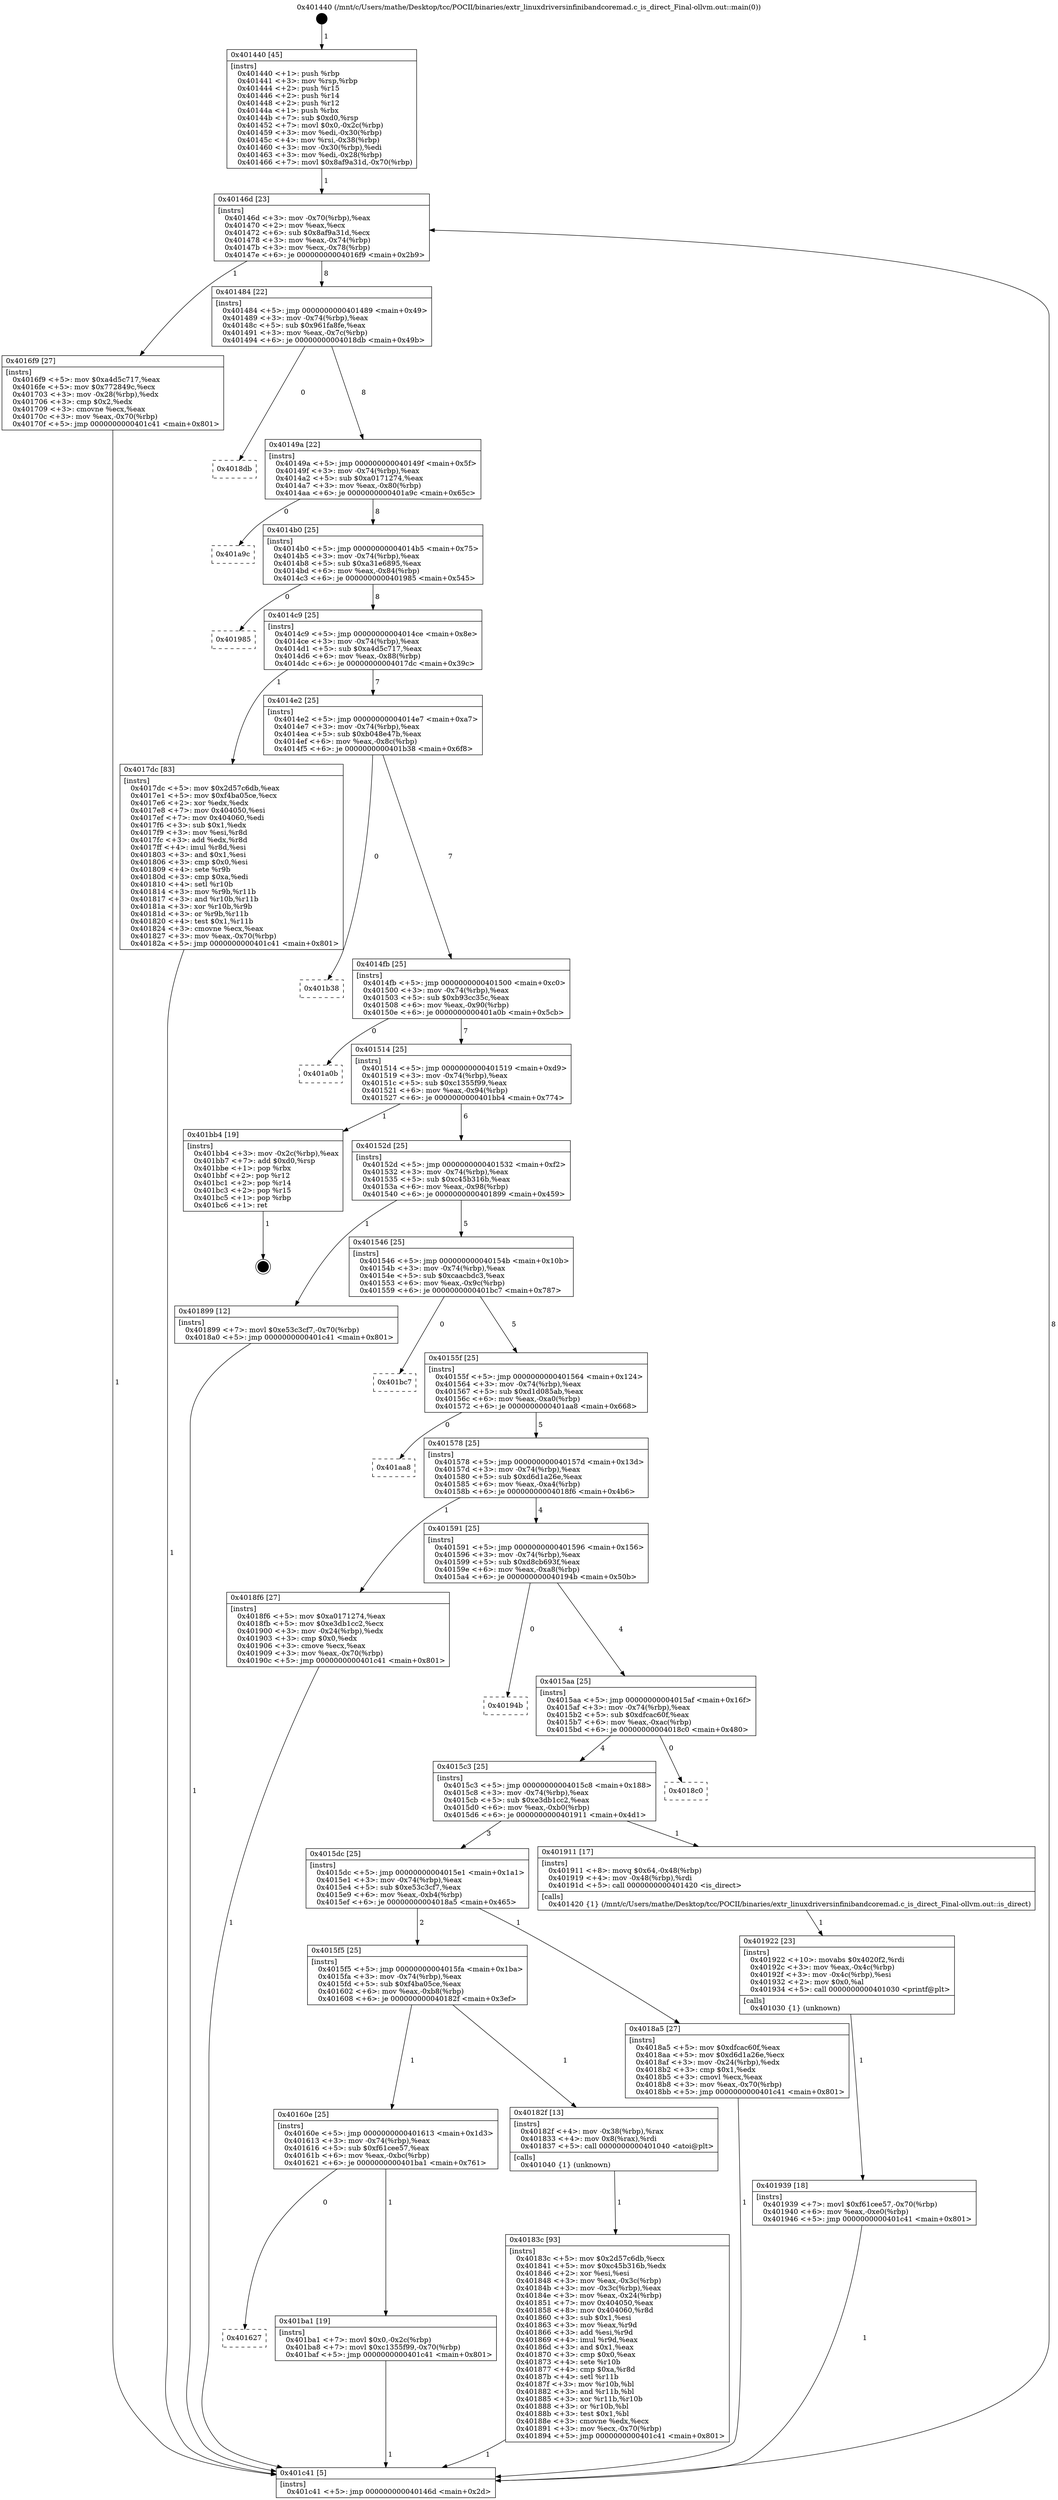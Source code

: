 digraph "0x401440" {
  label = "0x401440 (/mnt/c/Users/mathe/Desktop/tcc/POCII/binaries/extr_linuxdriversinfinibandcoremad.c_is_direct_Final-ollvm.out::main(0))"
  labelloc = "t"
  node[shape=record]

  Entry [label="",width=0.3,height=0.3,shape=circle,fillcolor=black,style=filled]
  "0x40146d" [label="{
     0x40146d [23]\l
     | [instrs]\l
     &nbsp;&nbsp;0x40146d \<+3\>: mov -0x70(%rbp),%eax\l
     &nbsp;&nbsp;0x401470 \<+2\>: mov %eax,%ecx\l
     &nbsp;&nbsp;0x401472 \<+6\>: sub $0x8af9a31d,%ecx\l
     &nbsp;&nbsp;0x401478 \<+3\>: mov %eax,-0x74(%rbp)\l
     &nbsp;&nbsp;0x40147b \<+3\>: mov %ecx,-0x78(%rbp)\l
     &nbsp;&nbsp;0x40147e \<+6\>: je 00000000004016f9 \<main+0x2b9\>\l
  }"]
  "0x4016f9" [label="{
     0x4016f9 [27]\l
     | [instrs]\l
     &nbsp;&nbsp;0x4016f9 \<+5\>: mov $0xa4d5c717,%eax\l
     &nbsp;&nbsp;0x4016fe \<+5\>: mov $0x772849c,%ecx\l
     &nbsp;&nbsp;0x401703 \<+3\>: mov -0x28(%rbp),%edx\l
     &nbsp;&nbsp;0x401706 \<+3\>: cmp $0x2,%edx\l
     &nbsp;&nbsp;0x401709 \<+3\>: cmovne %ecx,%eax\l
     &nbsp;&nbsp;0x40170c \<+3\>: mov %eax,-0x70(%rbp)\l
     &nbsp;&nbsp;0x40170f \<+5\>: jmp 0000000000401c41 \<main+0x801\>\l
  }"]
  "0x401484" [label="{
     0x401484 [22]\l
     | [instrs]\l
     &nbsp;&nbsp;0x401484 \<+5\>: jmp 0000000000401489 \<main+0x49\>\l
     &nbsp;&nbsp;0x401489 \<+3\>: mov -0x74(%rbp),%eax\l
     &nbsp;&nbsp;0x40148c \<+5\>: sub $0x961fa8fe,%eax\l
     &nbsp;&nbsp;0x401491 \<+3\>: mov %eax,-0x7c(%rbp)\l
     &nbsp;&nbsp;0x401494 \<+6\>: je 00000000004018db \<main+0x49b\>\l
  }"]
  "0x401c41" [label="{
     0x401c41 [5]\l
     | [instrs]\l
     &nbsp;&nbsp;0x401c41 \<+5\>: jmp 000000000040146d \<main+0x2d\>\l
  }"]
  "0x401440" [label="{
     0x401440 [45]\l
     | [instrs]\l
     &nbsp;&nbsp;0x401440 \<+1\>: push %rbp\l
     &nbsp;&nbsp;0x401441 \<+3\>: mov %rsp,%rbp\l
     &nbsp;&nbsp;0x401444 \<+2\>: push %r15\l
     &nbsp;&nbsp;0x401446 \<+2\>: push %r14\l
     &nbsp;&nbsp;0x401448 \<+2\>: push %r12\l
     &nbsp;&nbsp;0x40144a \<+1\>: push %rbx\l
     &nbsp;&nbsp;0x40144b \<+7\>: sub $0xd0,%rsp\l
     &nbsp;&nbsp;0x401452 \<+7\>: movl $0x0,-0x2c(%rbp)\l
     &nbsp;&nbsp;0x401459 \<+3\>: mov %edi,-0x30(%rbp)\l
     &nbsp;&nbsp;0x40145c \<+4\>: mov %rsi,-0x38(%rbp)\l
     &nbsp;&nbsp;0x401460 \<+3\>: mov -0x30(%rbp),%edi\l
     &nbsp;&nbsp;0x401463 \<+3\>: mov %edi,-0x28(%rbp)\l
     &nbsp;&nbsp;0x401466 \<+7\>: movl $0x8af9a31d,-0x70(%rbp)\l
  }"]
  Exit [label="",width=0.3,height=0.3,shape=circle,fillcolor=black,style=filled,peripheries=2]
  "0x4018db" [label="{
     0x4018db\l
  }", style=dashed]
  "0x40149a" [label="{
     0x40149a [22]\l
     | [instrs]\l
     &nbsp;&nbsp;0x40149a \<+5\>: jmp 000000000040149f \<main+0x5f\>\l
     &nbsp;&nbsp;0x40149f \<+3\>: mov -0x74(%rbp),%eax\l
     &nbsp;&nbsp;0x4014a2 \<+5\>: sub $0xa0171274,%eax\l
     &nbsp;&nbsp;0x4014a7 \<+3\>: mov %eax,-0x80(%rbp)\l
     &nbsp;&nbsp;0x4014aa \<+6\>: je 0000000000401a9c \<main+0x65c\>\l
  }"]
  "0x401627" [label="{
     0x401627\l
  }", style=dashed]
  "0x401a9c" [label="{
     0x401a9c\l
  }", style=dashed]
  "0x4014b0" [label="{
     0x4014b0 [25]\l
     | [instrs]\l
     &nbsp;&nbsp;0x4014b0 \<+5\>: jmp 00000000004014b5 \<main+0x75\>\l
     &nbsp;&nbsp;0x4014b5 \<+3\>: mov -0x74(%rbp),%eax\l
     &nbsp;&nbsp;0x4014b8 \<+5\>: sub $0xa31e6895,%eax\l
     &nbsp;&nbsp;0x4014bd \<+6\>: mov %eax,-0x84(%rbp)\l
     &nbsp;&nbsp;0x4014c3 \<+6\>: je 0000000000401985 \<main+0x545\>\l
  }"]
  "0x401ba1" [label="{
     0x401ba1 [19]\l
     | [instrs]\l
     &nbsp;&nbsp;0x401ba1 \<+7\>: movl $0x0,-0x2c(%rbp)\l
     &nbsp;&nbsp;0x401ba8 \<+7\>: movl $0xc1355f99,-0x70(%rbp)\l
     &nbsp;&nbsp;0x401baf \<+5\>: jmp 0000000000401c41 \<main+0x801\>\l
  }"]
  "0x401985" [label="{
     0x401985\l
  }", style=dashed]
  "0x4014c9" [label="{
     0x4014c9 [25]\l
     | [instrs]\l
     &nbsp;&nbsp;0x4014c9 \<+5\>: jmp 00000000004014ce \<main+0x8e\>\l
     &nbsp;&nbsp;0x4014ce \<+3\>: mov -0x74(%rbp),%eax\l
     &nbsp;&nbsp;0x4014d1 \<+5\>: sub $0xa4d5c717,%eax\l
     &nbsp;&nbsp;0x4014d6 \<+6\>: mov %eax,-0x88(%rbp)\l
     &nbsp;&nbsp;0x4014dc \<+6\>: je 00000000004017dc \<main+0x39c\>\l
  }"]
  "0x401939" [label="{
     0x401939 [18]\l
     | [instrs]\l
     &nbsp;&nbsp;0x401939 \<+7\>: movl $0xf61cee57,-0x70(%rbp)\l
     &nbsp;&nbsp;0x401940 \<+6\>: mov %eax,-0xe0(%rbp)\l
     &nbsp;&nbsp;0x401946 \<+5\>: jmp 0000000000401c41 \<main+0x801\>\l
  }"]
  "0x4017dc" [label="{
     0x4017dc [83]\l
     | [instrs]\l
     &nbsp;&nbsp;0x4017dc \<+5\>: mov $0x2d57c6db,%eax\l
     &nbsp;&nbsp;0x4017e1 \<+5\>: mov $0xf4ba05ce,%ecx\l
     &nbsp;&nbsp;0x4017e6 \<+2\>: xor %edx,%edx\l
     &nbsp;&nbsp;0x4017e8 \<+7\>: mov 0x404050,%esi\l
     &nbsp;&nbsp;0x4017ef \<+7\>: mov 0x404060,%edi\l
     &nbsp;&nbsp;0x4017f6 \<+3\>: sub $0x1,%edx\l
     &nbsp;&nbsp;0x4017f9 \<+3\>: mov %esi,%r8d\l
     &nbsp;&nbsp;0x4017fc \<+3\>: add %edx,%r8d\l
     &nbsp;&nbsp;0x4017ff \<+4\>: imul %r8d,%esi\l
     &nbsp;&nbsp;0x401803 \<+3\>: and $0x1,%esi\l
     &nbsp;&nbsp;0x401806 \<+3\>: cmp $0x0,%esi\l
     &nbsp;&nbsp;0x401809 \<+4\>: sete %r9b\l
     &nbsp;&nbsp;0x40180d \<+3\>: cmp $0xa,%edi\l
     &nbsp;&nbsp;0x401810 \<+4\>: setl %r10b\l
     &nbsp;&nbsp;0x401814 \<+3\>: mov %r9b,%r11b\l
     &nbsp;&nbsp;0x401817 \<+3\>: and %r10b,%r11b\l
     &nbsp;&nbsp;0x40181a \<+3\>: xor %r10b,%r9b\l
     &nbsp;&nbsp;0x40181d \<+3\>: or %r9b,%r11b\l
     &nbsp;&nbsp;0x401820 \<+4\>: test $0x1,%r11b\l
     &nbsp;&nbsp;0x401824 \<+3\>: cmovne %ecx,%eax\l
     &nbsp;&nbsp;0x401827 \<+3\>: mov %eax,-0x70(%rbp)\l
     &nbsp;&nbsp;0x40182a \<+5\>: jmp 0000000000401c41 \<main+0x801\>\l
  }"]
  "0x4014e2" [label="{
     0x4014e2 [25]\l
     | [instrs]\l
     &nbsp;&nbsp;0x4014e2 \<+5\>: jmp 00000000004014e7 \<main+0xa7\>\l
     &nbsp;&nbsp;0x4014e7 \<+3\>: mov -0x74(%rbp),%eax\l
     &nbsp;&nbsp;0x4014ea \<+5\>: sub $0xb048e47b,%eax\l
     &nbsp;&nbsp;0x4014ef \<+6\>: mov %eax,-0x8c(%rbp)\l
     &nbsp;&nbsp;0x4014f5 \<+6\>: je 0000000000401b38 \<main+0x6f8\>\l
  }"]
  "0x401922" [label="{
     0x401922 [23]\l
     | [instrs]\l
     &nbsp;&nbsp;0x401922 \<+10\>: movabs $0x4020f2,%rdi\l
     &nbsp;&nbsp;0x40192c \<+3\>: mov %eax,-0x4c(%rbp)\l
     &nbsp;&nbsp;0x40192f \<+3\>: mov -0x4c(%rbp),%esi\l
     &nbsp;&nbsp;0x401932 \<+2\>: mov $0x0,%al\l
     &nbsp;&nbsp;0x401934 \<+5\>: call 0000000000401030 \<printf@plt\>\l
     | [calls]\l
     &nbsp;&nbsp;0x401030 \{1\} (unknown)\l
  }"]
  "0x401b38" [label="{
     0x401b38\l
  }", style=dashed]
  "0x4014fb" [label="{
     0x4014fb [25]\l
     | [instrs]\l
     &nbsp;&nbsp;0x4014fb \<+5\>: jmp 0000000000401500 \<main+0xc0\>\l
     &nbsp;&nbsp;0x401500 \<+3\>: mov -0x74(%rbp),%eax\l
     &nbsp;&nbsp;0x401503 \<+5\>: sub $0xb93cc35c,%eax\l
     &nbsp;&nbsp;0x401508 \<+6\>: mov %eax,-0x90(%rbp)\l
     &nbsp;&nbsp;0x40150e \<+6\>: je 0000000000401a0b \<main+0x5cb\>\l
  }"]
  "0x40183c" [label="{
     0x40183c [93]\l
     | [instrs]\l
     &nbsp;&nbsp;0x40183c \<+5\>: mov $0x2d57c6db,%ecx\l
     &nbsp;&nbsp;0x401841 \<+5\>: mov $0xc45b316b,%edx\l
     &nbsp;&nbsp;0x401846 \<+2\>: xor %esi,%esi\l
     &nbsp;&nbsp;0x401848 \<+3\>: mov %eax,-0x3c(%rbp)\l
     &nbsp;&nbsp;0x40184b \<+3\>: mov -0x3c(%rbp),%eax\l
     &nbsp;&nbsp;0x40184e \<+3\>: mov %eax,-0x24(%rbp)\l
     &nbsp;&nbsp;0x401851 \<+7\>: mov 0x404050,%eax\l
     &nbsp;&nbsp;0x401858 \<+8\>: mov 0x404060,%r8d\l
     &nbsp;&nbsp;0x401860 \<+3\>: sub $0x1,%esi\l
     &nbsp;&nbsp;0x401863 \<+3\>: mov %eax,%r9d\l
     &nbsp;&nbsp;0x401866 \<+3\>: add %esi,%r9d\l
     &nbsp;&nbsp;0x401869 \<+4\>: imul %r9d,%eax\l
     &nbsp;&nbsp;0x40186d \<+3\>: and $0x1,%eax\l
     &nbsp;&nbsp;0x401870 \<+3\>: cmp $0x0,%eax\l
     &nbsp;&nbsp;0x401873 \<+4\>: sete %r10b\l
     &nbsp;&nbsp;0x401877 \<+4\>: cmp $0xa,%r8d\l
     &nbsp;&nbsp;0x40187b \<+4\>: setl %r11b\l
     &nbsp;&nbsp;0x40187f \<+3\>: mov %r10b,%bl\l
     &nbsp;&nbsp;0x401882 \<+3\>: and %r11b,%bl\l
     &nbsp;&nbsp;0x401885 \<+3\>: xor %r11b,%r10b\l
     &nbsp;&nbsp;0x401888 \<+3\>: or %r10b,%bl\l
     &nbsp;&nbsp;0x40188b \<+3\>: test $0x1,%bl\l
     &nbsp;&nbsp;0x40188e \<+3\>: cmovne %edx,%ecx\l
     &nbsp;&nbsp;0x401891 \<+3\>: mov %ecx,-0x70(%rbp)\l
     &nbsp;&nbsp;0x401894 \<+5\>: jmp 0000000000401c41 \<main+0x801\>\l
  }"]
  "0x401a0b" [label="{
     0x401a0b\l
  }", style=dashed]
  "0x401514" [label="{
     0x401514 [25]\l
     | [instrs]\l
     &nbsp;&nbsp;0x401514 \<+5\>: jmp 0000000000401519 \<main+0xd9\>\l
     &nbsp;&nbsp;0x401519 \<+3\>: mov -0x74(%rbp),%eax\l
     &nbsp;&nbsp;0x40151c \<+5\>: sub $0xc1355f99,%eax\l
     &nbsp;&nbsp;0x401521 \<+6\>: mov %eax,-0x94(%rbp)\l
     &nbsp;&nbsp;0x401527 \<+6\>: je 0000000000401bb4 \<main+0x774\>\l
  }"]
  "0x40160e" [label="{
     0x40160e [25]\l
     | [instrs]\l
     &nbsp;&nbsp;0x40160e \<+5\>: jmp 0000000000401613 \<main+0x1d3\>\l
     &nbsp;&nbsp;0x401613 \<+3\>: mov -0x74(%rbp),%eax\l
     &nbsp;&nbsp;0x401616 \<+5\>: sub $0xf61cee57,%eax\l
     &nbsp;&nbsp;0x40161b \<+6\>: mov %eax,-0xbc(%rbp)\l
     &nbsp;&nbsp;0x401621 \<+6\>: je 0000000000401ba1 \<main+0x761\>\l
  }"]
  "0x401bb4" [label="{
     0x401bb4 [19]\l
     | [instrs]\l
     &nbsp;&nbsp;0x401bb4 \<+3\>: mov -0x2c(%rbp),%eax\l
     &nbsp;&nbsp;0x401bb7 \<+7\>: add $0xd0,%rsp\l
     &nbsp;&nbsp;0x401bbe \<+1\>: pop %rbx\l
     &nbsp;&nbsp;0x401bbf \<+2\>: pop %r12\l
     &nbsp;&nbsp;0x401bc1 \<+2\>: pop %r14\l
     &nbsp;&nbsp;0x401bc3 \<+2\>: pop %r15\l
     &nbsp;&nbsp;0x401bc5 \<+1\>: pop %rbp\l
     &nbsp;&nbsp;0x401bc6 \<+1\>: ret\l
  }"]
  "0x40152d" [label="{
     0x40152d [25]\l
     | [instrs]\l
     &nbsp;&nbsp;0x40152d \<+5\>: jmp 0000000000401532 \<main+0xf2\>\l
     &nbsp;&nbsp;0x401532 \<+3\>: mov -0x74(%rbp),%eax\l
     &nbsp;&nbsp;0x401535 \<+5\>: sub $0xc45b316b,%eax\l
     &nbsp;&nbsp;0x40153a \<+6\>: mov %eax,-0x98(%rbp)\l
     &nbsp;&nbsp;0x401540 \<+6\>: je 0000000000401899 \<main+0x459\>\l
  }"]
  "0x40182f" [label="{
     0x40182f [13]\l
     | [instrs]\l
     &nbsp;&nbsp;0x40182f \<+4\>: mov -0x38(%rbp),%rax\l
     &nbsp;&nbsp;0x401833 \<+4\>: mov 0x8(%rax),%rdi\l
     &nbsp;&nbsp;0x401837 \<+5\>: call 0000000000401040 \<atoi@plt\>\l
     | [calls]\l
     &nbsp;&nbsp;0x401040 \{1\} (unknown)\l
  }"]
  "0x401899" [label="{
     0x401899 [12]\l
     | [instrs]\l
     &nbsp;&nbsp;0x401899 \<+7\>: movl $0xe53c3cf7,-0x70(%rbp)\l
     &nbsp;&nbsp;0x4018a0 \<+5\>: jmp 0000000000401c41 \<main+0x801\>\l
  }"]
  "0x401546" [label="{
     0x401546 [25]\l
     | [instrs]\l
     &nbsp;&nbsp;0x401546 \<+5\>: jmp 000000000040154b \<main+0x10b\>\l
     &nbsp;&nbsp;0x40154b \<+3\>: mov -0x74(%rbp),%eax\l
     &nbsp;&nbsp;0x40154e \<+5\>: sub $0xcaacbdc3,%eax\l
     &nbsp;&nbsp;0x401553 \<+6\>: mov %eax,-0x9c(%rbp)\l
     &nbsp;&nbsp;0x401559 \<+6\>: je 0000000000401bc7 \<main+0x787\>\l
  }"]
  "0x4015f5" [label="{
     0x4015f5 [25]\l
     | [instrs]\l
     &nbsp;&nbsp;0x4015f5 \<+5\>: jmp 00000000004015fa \<main+0x1ba\>\l
     &nbsp;&nbsp;0x4015fa \<+3\>: mov -0x74(%rbp),%eax\l
     &nbsp;&nbsp;0x4015fd \<+5\>: sub $0xf4ba05ce,%eax\l
     &nbsp;&nbsp;0x401602 \<+6\>: mov %eax,-0xb8(%rbp)\l
     &nbsp;&nbsp;0x401608 \<+6\>: je 000000000040182f \<main+0x3ef\>\l
  }"]
  "0x401bc7" [label="{
     0x401bc7\l
  }", style=dashed]
  "0x40155f" [label="{
     0x40155f [25]\l
     | [instrs]\l
     &nbsp;&nbsp;0x40155f \<+5\>: jmp 0000000000401564 \<main+0x124\>\l
     &nbsp;&nbsp;0x401564 \<+3\>: mov -0x74(%rbp),%eax\l
     &nbsp;&nbsp;0x401567 \<+5\>: sub $0xd1d085ab,%eax\l
     &nbsp;&nbsp;0x40156c \<+6\>: mov %eax,-0xa0(%rbp)\l
     &nbsp;&nbsp;0x401572 \<+6\>: je 0000000000401aa8 \<main+0x668\>\l
  }"]
  "0x4018a5" [label="{
     0x4018a5 [27]\l
     | [instrs]\l
     &nbsp;&nbsp;0x4018a5 \<+5\>: mov $0xdfcac60f,%eax\l
     &nbsp;&nbsp;0x4018aa \<+5\>: mov $0xd6d1a26e,%ecx\l
     &nbsp;&nbsp;0x4018af \<+3\>: mov -0x24(%rbp),%edx\l
     &nbsp;&nbsp;0x4018b2 \<+3\>: cmp $0x1,%edx\l
     &nbsp;&nbsp;0x4018b5 \<+3\>: cmovl %ecx,%eax\l
     &nbsp;&nbsp;0x4018b8 \<+3\>: mov %eax,-0x70(%rbp)\l
     &nbsp;&nbsp;0x4018bb \<+5\>: jmp 0000000000401c41 \<main+0x801\>\l
  }"]
  "0x401aa8" [label="{
     0x401aa8\l
  }", style=dashed]
  "0x401578" [label="{
     0x401578 [25]\l
     | [instrs]\l
     &nbsp;&nbsp;0x401578 \<+5\>: jmp 000000000040157d \<main+0x13d\>\l
     &nbsp;&nbsp;0x40157d \<+3\>: mov -0x74(%rbp),%eax\l
     &nbsp;&nbsp;0x401580 \<+5\>: sub $0xd6d1a26e,%eax\l
     &nbsp;&nbsp;0x401585 \<+6\>: mov %eax,-0xa4(%rbp)\l
     &nbsp;&nbsp;0x40158b \<+6\>: je 00000000004018f6 \<main+0x4b6\>\l
  }"]
  "0x4015dc" [label="{
     0x4015dc [25]\l
     | [instrs]\l
     &nbsp;&nbsp;0x4015dc \<+5\>: jmp 00000000004015e1 \<main+0x1a1\>\l
     &nbsp;&nbsp;0x4015e1 \<+3\>: mov -0x74(%rbp),%eax\l
     &nbsp;&nbsp;0x4015e4 \<+5\>: sub $0xe53c3cf7,%eax\l
     &nbsp;&nbsp;0x4015e9 \<+6\>: mov %eax,-0xb4(%rbp)\l
     &nbsp;&nbsp;0x4015ef \<+6\>: je 00000000004018a5 \<main+0x465\>\l
  }"]
  "0x4018f6" [label="{
     0x4018f6 [27]\l
     | [instrs]\l
     &nbsp;&nbsp;0x4018f6 \<+5\>: mov $0xa0171274,%eax\l
     &nbsp;&nbsp;0x4018fb \<+5\>: mov $0xe3db1cc2,%ecx\l
     &nbsp;&nbsp;0x401900 \<+3\>: mov -0x24(%rbp),%edx\l
     &nbsp;&nbsp;0x401903 \<+3\>: cmp $0x0,%edx\l
     &nbsp;&nbsp;0x401906 \<+3\>: cmove %ecx,%eax\l
     &nbsp;&nbsp;0x401909 \<+3\>: mov %eax,-0x70(%rbp)\l
     &nbsp;&nbsp;0x40190c \<+5\>: jmp 0000000000401c41 \<main+0x801\>\l
  }"]
  "0x401591" [label="{
     0x401591 [25]\l
     | [instrs]\l
     &nbsp;&nbsp;0x401591 \<+5\>: jmp 0000000000401596 \<main+0x156\>\l
     &nbsp;&nbsp;0x401596 \<+3\>: mov -0x74(%rbp),%eax\l
     &nbsp;&nbsp;0x401599 \<+5\>: sub $0xd8cb693f,%eax\l
     &nbsp;&nbsp;0x40159e \<+6\>: mov %eax,-0xa8(%rbp)\l
     &nbsp;&nbsp;0x4015a4 \<+6\>: je 000000000040194b \<main+0x50b\>\l
  }"]
  "0x401911" [label="{
     0x401911 [17]\l
     | [instrs]\l
     &nbsp;&nbsp;0x401911 \<+8\>: movq $0x64,-0x48(%rbp)\l
     &nbsp;&nbsp;0x401919 \<+4\>: mov -0x48(%rbp),%rdi\l
     &nbsp;&nbsp;0x40191d \<+5\>: call 0000000000401420 \<is_direct\>\l
     | [calls]\l
     &nbsp;&nbsp;0x401420 \{1\} (/mnt/c/Users/mathe/Desktop/tcc/POCII/binaries/extr_linuxdriversinfinibandcoremad.c_is_direct_Final-ollvm.out::is_direct)\l
  }"]
  "0x40194b" [label="{
     0x40194b\l
  }", style=dashed]
  "0x4015aa" [label="{
     0x4015aa [25]\l
     | [instrs]\l
     &nbsp;&nbsp;0x4015aa \<+5\>: jmp 00000000004015af \<main+0x16f\>\l
     &nbsp;&nbsp;0x4015af \<+3\>: mov -0x74(%rbp),%eax\l
     &nbsp;&nbsp;0x4015b2 \<+5\>: sub $0xdfcac60f,%eax\l
     &nbsp;&nbsp;0x4015b7 \<+6\>: mov %eax,-0xac(%rbp)\l
     &nbsp;&nbsp;0x4015bd \<+6\>: je 00000000004018c0 \<main+0x480\>\l
  }"]
  "0x4015c3" [label="{
     0x4015c3 [25]\l
     | [instrs]\l
     &nbsp;&nbsp;0x4015c3 \<+5\>: jmp 00000000004015c8 \<main+0x188\>\l
     &nbsp;&nbsp;0x4015c8 \<+3\>: mov -0x74(%rbp),%eax\l
     &nbsp;&nbsp;0x4015cb \<+5\>: sub $0xe3db1cc2,%eax\l
     &nbsp;&nbsp;0x4015d0 \<+6\>: mov %eax,-0xb0(%rbp)\l
     &nbsp;&nbsp;0x4015d6 \<+6\>: je 0000000000401911 \<main+0x4d1\>\l
  }"]
  "0x4018c0" [label="{
     0x4018c0\l
  }", style=dashed]
  Entry -> "0x401440" [label=" 1"]
  "0x40146d" -> "0x4016f9" [label=" 1"]
  "0x40146d" -> "0x401484" [label=" 8"]
  "0x4016f9" -> "0x401c41" [label=" 1"]
  "0x401440" -> "0x40146d" [label=" 1"]
  "0x401c41" -> "0x40146d" [label=" 8"]
  "0x401bb4" -> Exit [label=" 1"]
  "0x401484" -> "0x4018db" [label=" 0"]
  "0x401484" -> "0x40149a" [label=" 8"]
  "0x401ba1" -> "0x401c41" [label=" 1"]
  "0x40149a" -> "0x401a9c" [label=" 0"]
  "0x40149a" -> "0x4014b0" [label=" 8"]
  "0x40160e" -> "0x401627" [label=" 0"]
  "0x4014b0" -> "0x401985" [label=" 0"]
  "0x4014b0" -> "0x4014c9" [label=" 8"]
  "0x40160e" -> "0x401ba1" [label=" 1"]
  "0x4014c9" -> "0x4017dc" [label=" 1"]
  "0x4014c9" -> "0x4014e2" [label=" 7"]
  "0x4017dc" -> "0x401c41" [label=" 1"]
  "0x401939" -> "0x401c41" [label=" 1"]
  "0x4014e2" -> "0x401b38" [label=" 0"]
  "0x4014e2" -> "0x4014fb" [label=" 7"]
  "0x401922" -> "0x401939" [label=" 1"]
  "0x4014fb" -> "0x401a0b" [label=" 0"]
  "0x4014fb" -> "0x401514" [label=" 7"]
  "0x401911" -> "0x401922" [label=" 1"]
  "0x401514" -> "0x401bb4" [label=" 1"]
  "0x401514" -> "0x40152d" [label=" 6"]
  "0x4018f6" -> "0x401c41" [label=" 1"]
  "0x40152d" -> "0x401899" [label=" 1"]
  "0x40152d" -> "0x401546" [label=" 5"]
  "0x4018a5" -> "0x401c41" [label=" 1"]
  "0x401546" -> "0x401bc7" [label=" 0"]
  "0x401546" -> "0x40155f" [label=" 5"]
  "0x40183c" -> "0x401c41" [label=" 1"]
  "0x40155f" -> "0x401aa8" [label=" 0"]
  "0x40155f" -> "0x401578" [label=" 5"]
  "0x40182f" -> "0x40183c" [label=" 1"]
  "0x401578" -> "0x4018f6" [label=" 1"]
  "0x401578" -> "0x401591" [label=" 4"]
  "0x4015f5" -> "0x40182f" [label=" 1"]
  "0x401591" -> "0x40194b" [label=" 0"]
  "0x401591" -> "0x4015aa" [label=" 4"]
  "0x401899" -> "0x401c41" [label=" 1"]
  "0x4015aa" -> "0x4018c0" [label=" 0"]
  "0x4015aa" -> "0x4015c3" [label=" 4"]
  "0x4015dc" -> "0x4015f5" [label=" 2"]
  "0x4015c3" -> "0x401911" [label=" 1"]
  "0x4015c3" -> "0x4015dc" [label=" 3"]
  "0x4015f5" -> "0x40160e" [label=" 1"]
  "0x4015dc" -> "0x4018a5" [label=" 1"]
}
